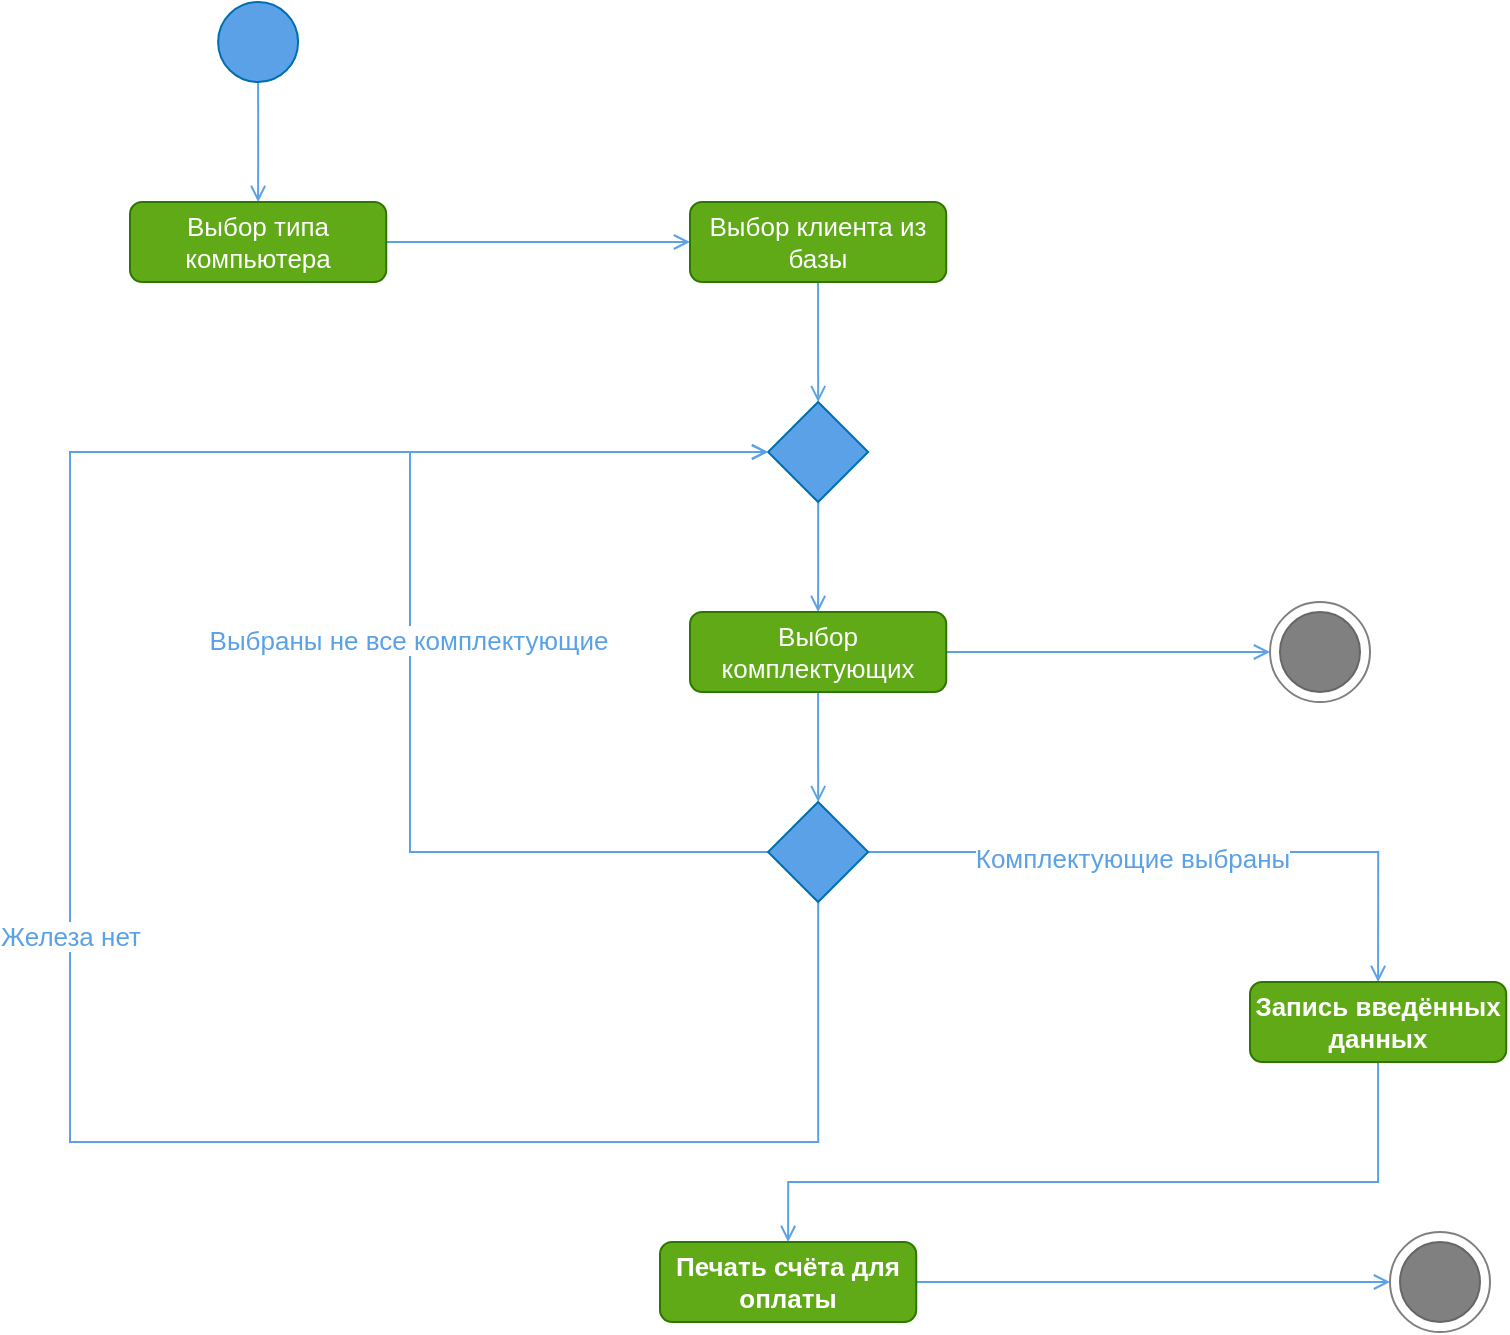 <mxfile version="24.7.17">
  <diagram name="Страница — 1" id="t-OcKnjfm7QPYweR2BIZ">
    <mxGraphModel dx="3046" dy="924" grid="1" gridSize="10" guides="1" tooltips="1" connect="1" arrows="1" fold="1" page="1" pageScale="1" pageWidth="827" pageHeight="1169" math="0" shadow="0">
      <root>
        <mxCell id="0" />
        <mxCell id="1" parent="0" />
        <mxCell id="qMD5c-bSgGhZEHFgjN7m-6" style="edgeStyle=orthogonalEdgeStyle;shape=connector;rounded=0;orthogonalLoop=1;jettySize=auto;html=1;strokeColor=#5AA1E7;align=center;verticalAlign=middle;fontFamily=Helvetica;fontSize=13;fontColor=#ffffff;labelBackgroundColor=default;resizable=1;endArrow=open;endFill=0;" edge="1" parent="1" source="qMD5c-bSgGhZEHFgjN7m-2" target="qMD5c-bSgGhZEHFgjN7m-3">
          <mxGeometry relative="1" as="geometry" />
        </mxCell>
        <mxCell id="qMD5c-bSgGhZEHFgjN7m-2" value="" style="ellipse;whiteSpace=wrap;html=1;aspect=fixed;fillColor=#5AA1E7;fontColor=#ffffff;strokeColor=#006EAF;fontSize=13;" vertex="1" parent="1">
          <mxGeometry x="-1525.94" y="10" width="40" height="40" as="geometry" />
        </mxCell>
        <mxCell id="qMD5c-bSgGhZEHFgjN7m-8" style="edgeStyle=orthogonalEdgeStyle;shape=connector;rounded=0;orthogonalLoop=1;jettySize=auto;html=1;strokeColor=#5AA1E7;align=center;verticalAlign=middle;fontFamily=Helvetica;fontSize=13;fontColor=#ffffff;labelBackgroundColor=default;resizable=1;endArrow=open;endFill=0;" edge="1" parent="1" source="qMD5c-bSgGhZEHFgjN7m-3" target="qMD5c-bSgGhZEHFgjN7m-7">
          <mxGeometry relative="1" as="geometry" />
        </mxCell>
        <mxCell id="qMD5c-bSgGhZEHFgjN7m-3" value="Выбор типа компьютера" style="rounded=1;whiteSpace=wrap;html=1;fillColor=#60a917;fontColor=#ffffff;strokeColor=#2D7600;fontSize=13;" vertex="1" parent="1">
          <mxGeometry x="-1570" y="110" width="128.12" height="40" as="geometry" />
        </mxCell>
        <mxCell id="qMD5c-bSgGhZEHFgjN7m-10" style="edgeStyle=orthogonalEdgeStyle;shape=connector;rounded=0;orthogonalLoop=1;jettySize=auto;html=1;strokeColor=#5AA1E7;align=center;verticalAlign=middle;fontFamily=Helvetica;fontSize=13;fontColor=#ffffff;labelBackgroundColor=default;resizable=1;endArrow=open;endFill=0;" edge="1" parent="1" source="qMD5c-bSgGhZEHFgjN7m-7" target="qMD5c-bSgGhZEHFgjN7m-9">
          <mxGeometry relative="1" as="geometry" />
        </mxCell>
        <mxCell id="qMD5c-bSgGhZEHFgjN7m-7" value="Выбор клиента из базы" style="rounded=1;whiteSpace=wrap;html=1;fillColor=#60a917;fontColor=#ffffff;strokeColor=#2D7600;fontSize=13;" vertex="1" parent="1">
          <mxGeometry x="-1290" y="110" width="128.12" height="40" as="geometry" />
        </mxCell>
        <mxCell id="qMD5c-bSgGhZEHFgjN7m-17" style="edgeStyle=orthogonalEdgeStyle;shape=connector;rounded=0;orthogonalLoop=1;jettySize=auto;html=1;strokeColor=#5AA1E7;align=center;verticalAlign=middle;fontFamily=Helvetica;fontSize=13;fontColor=#ffffff;labelBackgroundColor=default;resizable=1;endArrow=open;endFill=0;" edge="1" parent="1" source="qMD5c-bSgGhZEHFgjN7m-9" target="qMD5c-bSgGhZEHFgjN7m-11">
          <mxGeometry relative="1" as="geometry" />
        </mxCell>
        <mxCell id="qMD5c-bSgGhZEHFgjN7m-9" value="" style="rhombus;whiteSpace=wrap;html=1;fontFamily=Helvetica;fontSize=13;fontColor=#ffffff;labelBackgroundColor=default;fillColor=#5AA1E7;strokeColor=#006EAF;" vertex="1" parent="1">
          <mxGeometry x="-1250.94" y="210" width="50" height="50" as="geometry" />
        </mxCell>
        <mxCell id="qMD5c-bSgGhZEHFgjN7m-16" style="edgeStyle=orthogonalEdgeStyle;shape=connector;rounded=0;orthogonalLoop=1;jettySize=auto;html=1;entryX=0;entryY=0.5;entryDx=0;entryDy=0;strokeColor=#5AA1E7;align=center;verticalAlign=middle;fontFamily=Helvetica;fontSize=13;fontColor=#ffffff;labelBackgroundColor=default;resizable=1;endArrow=open;endFill=0;" edge="1" parent="1" source="qMD5c-bSgGhZEHFgjN7m-11" target="qMD5c-bSgGhZEHFgjN7m-13">
          <mxGeometry relative="1" as="geometry" />
        </mxCell>
        <mxCell id="qMD5c-bSgGhZEHFgjN7m-19" style="edgeStyle=orthogonalEdgeStyle;shape=connector;rounded=0;orthogonalLoop=1;jettySize=auto;html=1;strokeColor=#5AA1E7;align=center;verticalAlign=middle;fontFamily=Helvetica;fontSize=13;fontColor=#ffffff;labelBackgroundColor=default;resizable=1;endArrow=open;endFill=0;" edge="1" parent="1" source="qMD5c-bSgGhZEHFgjN7m-11" target="qMD5c-bSgGhZEHFgjN7m-18">
          <mxGeometry relative="1" as="geometry" />
        </mxCell>
        <mxCell id="qMD5c-bSgGhZEHFgjN7m-11" value="Выбор комплектующих" style="rounded=1;whiteSpace=wrap;html=1;fillColor=#60a917;fontColor=#ffffff;strokeColor=#2D7600;fontSize=13;" vertex="1" parent="1">
          <mxGeometry x="-1290" y="315" width="128.12" height="40" as="geometry" />
        </mxCell>
        <mxCell id="qMD5c-bSgGhZEHFgjN7m-12" value="" style="group" vertex="1" connectable="0" parent="1">
          <mxGeometry x="-1000" y="310" width="50" height="50" as="geometry" />
        </mxCell>
        <mxCell id="qMD5c-bSgGhZEHFgjN7m-13" value="" style="ellipse;whiteSpace=wrap;html=1;aspect=fixed;rounded=1;strokeColor=#808080;align=center;verticalAlign=middle;fontFamily=Helvetica;fontSize=13;fontColor=#ffffff;fillColor=none;" vertex="1" parent="qMD5c-bSgGhZEHFgjN7m-12">
          <mxGeometry width="50" height="50" as="geometry" />
        </mxCell>
        <mxCell id="qMD5c-bSgGhZEHFgjN7m-14" value="" style="ellipse;whiteSpace=wrap;html=1;aspect=fixed;rounded=1;strokeColor=#666666;align=center;verticalAlign=middle;fontFamily=Helvetica;fontSize=13;fillColor=#808080;fontColor=#333333;" vertex="1" parent="qMD5c-bSgGhZEHFgjN7m-12">
          <mxGeometry x="5" y="5" width="40" height="40" as="geometry" />
        </mxCell>
        <mxCell id="qMD5c-bSgGhZEHFgjN7m-20" style="edgeStyle=orthogonalEdgeStyle;shape=connector;rounded=0;orthogonalLoop=1;jettySize=auto;html=1;entryX=0;entryY=0.5;entryDx=0;entryDy=0;strokeColor=#5AA1E7;align=center;verticalAlign=middle;fontFamily=Helvetica;fontSize=13;fontColor=#ffffff;labelBackgroundColor=default;resizable=1;endArrow=open;endFill=0;" edge="1" parent="1" source="qMD5c-bSgGhZEHFgjN7m-18" target="qMD5c-bSgGhZEHFgjN7m-9">
          <mxGeometry relative="1" as="geometry">
            <Array as="points">
              <mxPoint x="-1226" y="580" />
              <mxPoint x="-1600" y="580" />
              <mxPoint x="-1600" y="235" />
            </Array>
          </mxGeometry>
        </mxCell>
        <mxCell id="qMD5c-bSgGhZEHFgjN7m-23" value="Железа нет" style="edgeLabel;html=1;align=center;verticalAlign=middle;resizable=0;points=[];fontFamily=Helvetica;fontSize=13;fontColor=#5AA1E7;labelBackgroundColor=default;" vertex="1" connectable="0" parent="qMD5c-bSgGhZEHFgjN7m-20">
          <mxGeometry x="0.007" relative="1" as="geometry">
            <mxPoint y="1" as="offset" />
          </mxGeometry>
        </mxCell>
        <mxCell id="qMD5c-bSgGhZEHFgjN7m-21" style="edgeStyle=orthogonalEdgeStyle;shape=connector;rounded=0;orthogonalLoop=1;jettySize=auto;html=1;entryX=0;entryY=0.5;entryDx=0;entryDy=0;strokeColor=#5AA1E7;align=center;verticalAlign=middle;fontFamily=Helvetica;fontSize=13;fontColor=#ffffff;labelBackgroundColor=default;resizable=1;endArrow=open;endFill=0;" edge="1" parent="1" source="qMD5c-bSgGhZEHFgjN7m-18" target="qMD5c-bSgGhZEHFgjN7m-9">
          <mxGeometry relative="1" as="geometry">
            <Array as="points">
              <mxPoint x="-1430" y="435" />
              <mxPoint x="-1430" y="235" />
            </Array>
          </mxGeometry>
        </mxCell>
        <mxCell id="qMD5c-bSgGhZEHFgjN7m-22" value="Выбраны не все комплектующие" style="edgeLabel;html=1;align=center;verticalAlign=middle;resizable=0;points=[];fontFamily=Helvetica;fontSize=13;fontColor=#5AA1E7;labelBackgroundColor=default;" vertex="1" connectable="0" parent="qMD5c-bSgGhZEHFgjN7m-21">
          <mxGeometry x="0.018" y="1" relative="1" as="geometry">
            <mxPoint y="-1" as="offset" />
          </mxGeometry>
        </mxCell>
        <mxCell id="qMD5c-bSgGhZEHFgjN7m-25" style="edgeStyle=orthogonalEdgeStyle;shape=connector;rounded=0;orthogonalLoop=1;jettySize=auto;html=1;entryX=0.5;entryY=0;entryDx=0;entryDy=0;strokeColor=#5AA1E7;align=center;verticalAlign=middle;fontFamily=Helvetica;fontSize=13;fontColor=#ffffff;labelBackgroundColor=default;resizable=1;endArrow=open;endFill=0;" edge="1" parent="1" source="qMD5c-bSgGhZEHFgjN7m-18" target="qMD5c-bSgGhZEHFgjN7m-24">
          <mxGeometry relative="1" as="geometry" />
        </mxCell>
        <mxCell id="qMD5c-bSgGhZEHFgjN7m-26" value="Комплектующие выбраны" style="edgeLabel;html=1;align=center;verticalAlign=middle;resizable=0;points=[];fontFamily=Helvetica;fontSize=13;fontColor=#5AA1E7;labelBackgroundColor=default;" vertex="1" connectable="0" parent="qMD5c-bSgGhZEHFgjN7m-25">
          <mxGeometry x="-0.18" y="-3" relative="1" as="geometry">
            <mxPoint x="1" as="offset" />
          </mxGeometry>
        </mxCell>
        <mxCell id="qMD5c-bSgGhZEHFgjN7m-18" value="" style="rhombus;whiteSpace=wrap;html=1;fontFamily=Helvetica;fontSize=13;fontColor=#ffffff;labelBackgroundColor=default;fillColor=#5AA1E7;strokeColor=#006EAF;" vertex="1" parent="1">
          <mxGeometry x="-1250.94" y="410" width="50" height="50" as="geometry" />
        </mxCell>
        <mxCell id="qMD5c-bSgGhZEHFgjN7m-28" style="edgeStyle=orthogonalEdgeStyle;shape=connector;rounded=0;orthogonalLoop=1;jettySize=auto;html=1;entryX=0.5;entryY=0;entryDx=0;entryDy=0;strokeColor=#5AA1E7;align=center;verticalAlign=middle;fontFamily=Helvetica;fontSize=13;fontColor=#ffffff;labelBackgroundColor=default;resizable=1;endArrow=open;endFill=0;" edge="1" parent="1" source="qMD5c-bSgGhZEHFgjN7m-24" target="qMD5c-bSgGhZEHFgjN7m-27">
          <mxGeometry relative="1" as="geometry">
            <Array as="points">
              <mxPoint x="-946" y="600" />
              <mxPoint x="-1241" y="600" />
            </Array>
          </mxGeometry>
        </mxCell>
        <mxCell id="qMD5c-bSgGhZEHFgjN7m-24" value="Запись введённых данных" style="rounded=1;whiteSpace=wrap;html=1;fillColor=#60a917;fontColor=#ffffff;strokeColor=#2D7600;fontSize=13;fontStyle=1" vertex="1" parent="1">
          <mxGeometry x="-1010" y="500" width="128.12" height="40" as="geometry" />
        </mxCell>
        <mxCell id="qMD5c-bSgGhZEHFgjN7m-32" style="edgeStyle=orthogonalEdgeStyle;shape=connector;rounded=0;orthogonalLoop=1;jettySize=auto;html=1;entryX=0;entryY=0.5;entryDx=0;entryDy=0;strokeColor=#5AA1E7;align=center;verticalAlign=middle;fontFamily=Helvetica;fontSize=13;fontColor=#ffffff;labelBackgroundColor=default;resizable=1;endArrow=open;endFill=0;" edge="1" parent="1" source="qMD5c-bSgGhZEHFgjN7m-27" target="qMD5c-bSgGhZEHFgjN7m-30">
          <mxGeometry relative="1" as="geometry" />
        </mxCell>
        <mxCell id="qMD5c-bSgGhZEHFgjN7m-27" value="&lt;b&gt;Печать счёта для оплаты&lt;/b&gt;" style="rounded=1;whiteSpace=wrap;html=1;fillColor=#60a917;fontColor=#ffffff;strokeColor=#2D7600;fontSize=13;" vertex="1" parent="1">
          <mxGeometry x="-1305" y="630" width="128.12" height="40" as="geometry" />
        </mxCell>
        <mxCell id="qMD5c-bSgGhZEHFgjN7m-29" value="" style="group" vertex="1" connectable="0" parent="1">
          <mxGeometry x="-940" y="625" width="50" height="50" as="geometry" />
        </mxCell>
        <mxCell id="qMD5c-bSgGhZEHFgjN7m-30" value="" style="ellipse;whiteSpace=wrap;html=1;aspect=fixed;rounded=1;strokeColor=#808080;align=center;verticalAlign=middle;fontFamily=Helvetica;fontSize=13;fontColor=#ffffff;fillColor=none;" vertex="1" parent="qMD5c-bSgGhZEHFgjN7m-29">
          <mxGeometry width="50" height="50" as="geometry" />
        </mxCell>
        <mxCell id="qMD5c-bSgGhZEHFgjN7m-31" value="" style="ellipse;whiteSpace=wrap;html=1;aspect=fixed;rounded=1;strokeColor=#666666;align=center;verticalAlign=middle;fontFamily=Helvetica;fontSize=13;fillColor=#808080;fontColor=#333333;" vertex="1" parent="qMD5c-bSgGhZEHFgjN7m-29">
          <mxGeometry x="5" y="5" width="40" height="40" as="geometry" />
        </mxCell>
      </root>
    </mxGraphModel>
  </diagram>
</mxfile>
